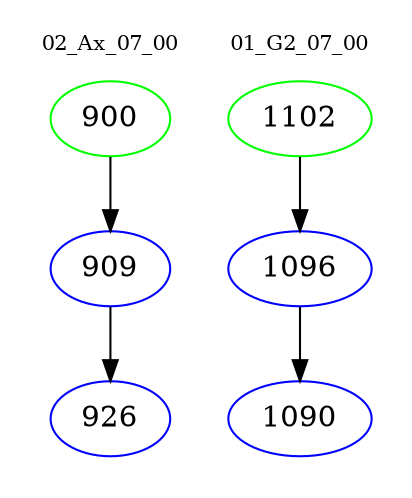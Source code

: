 digraph{
subgraph cluster_0 {
color = white
label = "02_Ax_07_00";
fontsize=10;
T0_900 [label="900", color="green"]
T0_900 -> T0_909 [color="black"]
T0_909 [label="909", color="blue"]
T0_909 -> T0_926 [color="black"]
T0_926 [label="926", color="blue"]
}
subgraph cluster_1 {
color = white
label = "01_G2_07_00";
fontsize=10;
T1_1102 [label="1102", color="green"]
T1_1102 -> T1_1096 [color="black"]
T1_1096 [label="1096", color="blue"]
T1_1096 -> T1_1090 [color="black"]
T1_1090 [label="1090", color="blue"]
}
}
